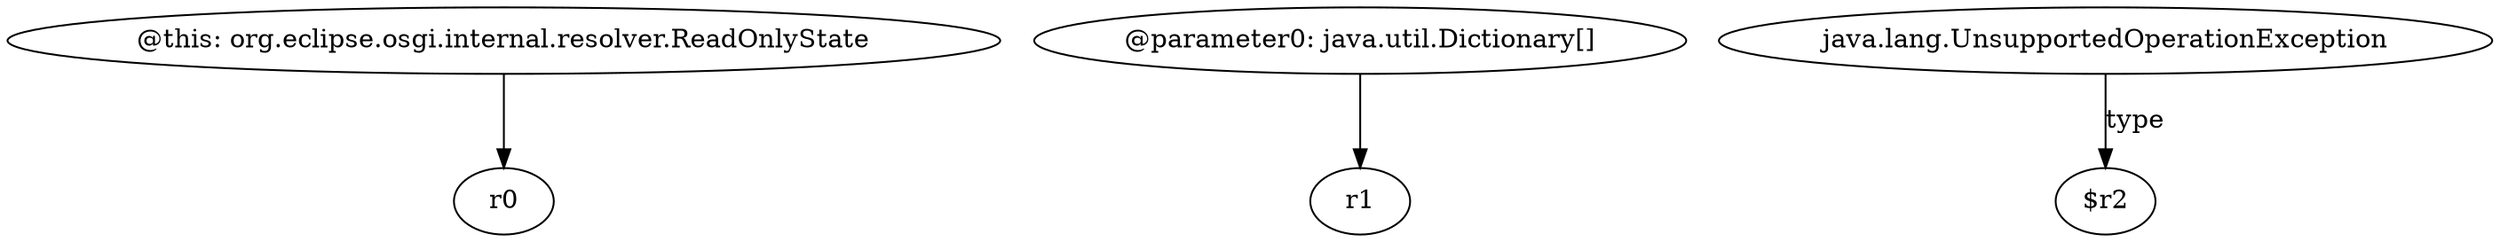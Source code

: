 digraph g {
0[label="@this: org.eclipse.osgi.internal.resolver.ReadOnlyState"]
1[label="r0"]
0->1[label=""]
2[label="@parameter0: java.util.Dictionary[]"]
3[label="r1"]
2->3[label=""]
4[label="java.lang.UnsupportedOperationException"]
5[label="$r2"]
4->5[label="type"]
}